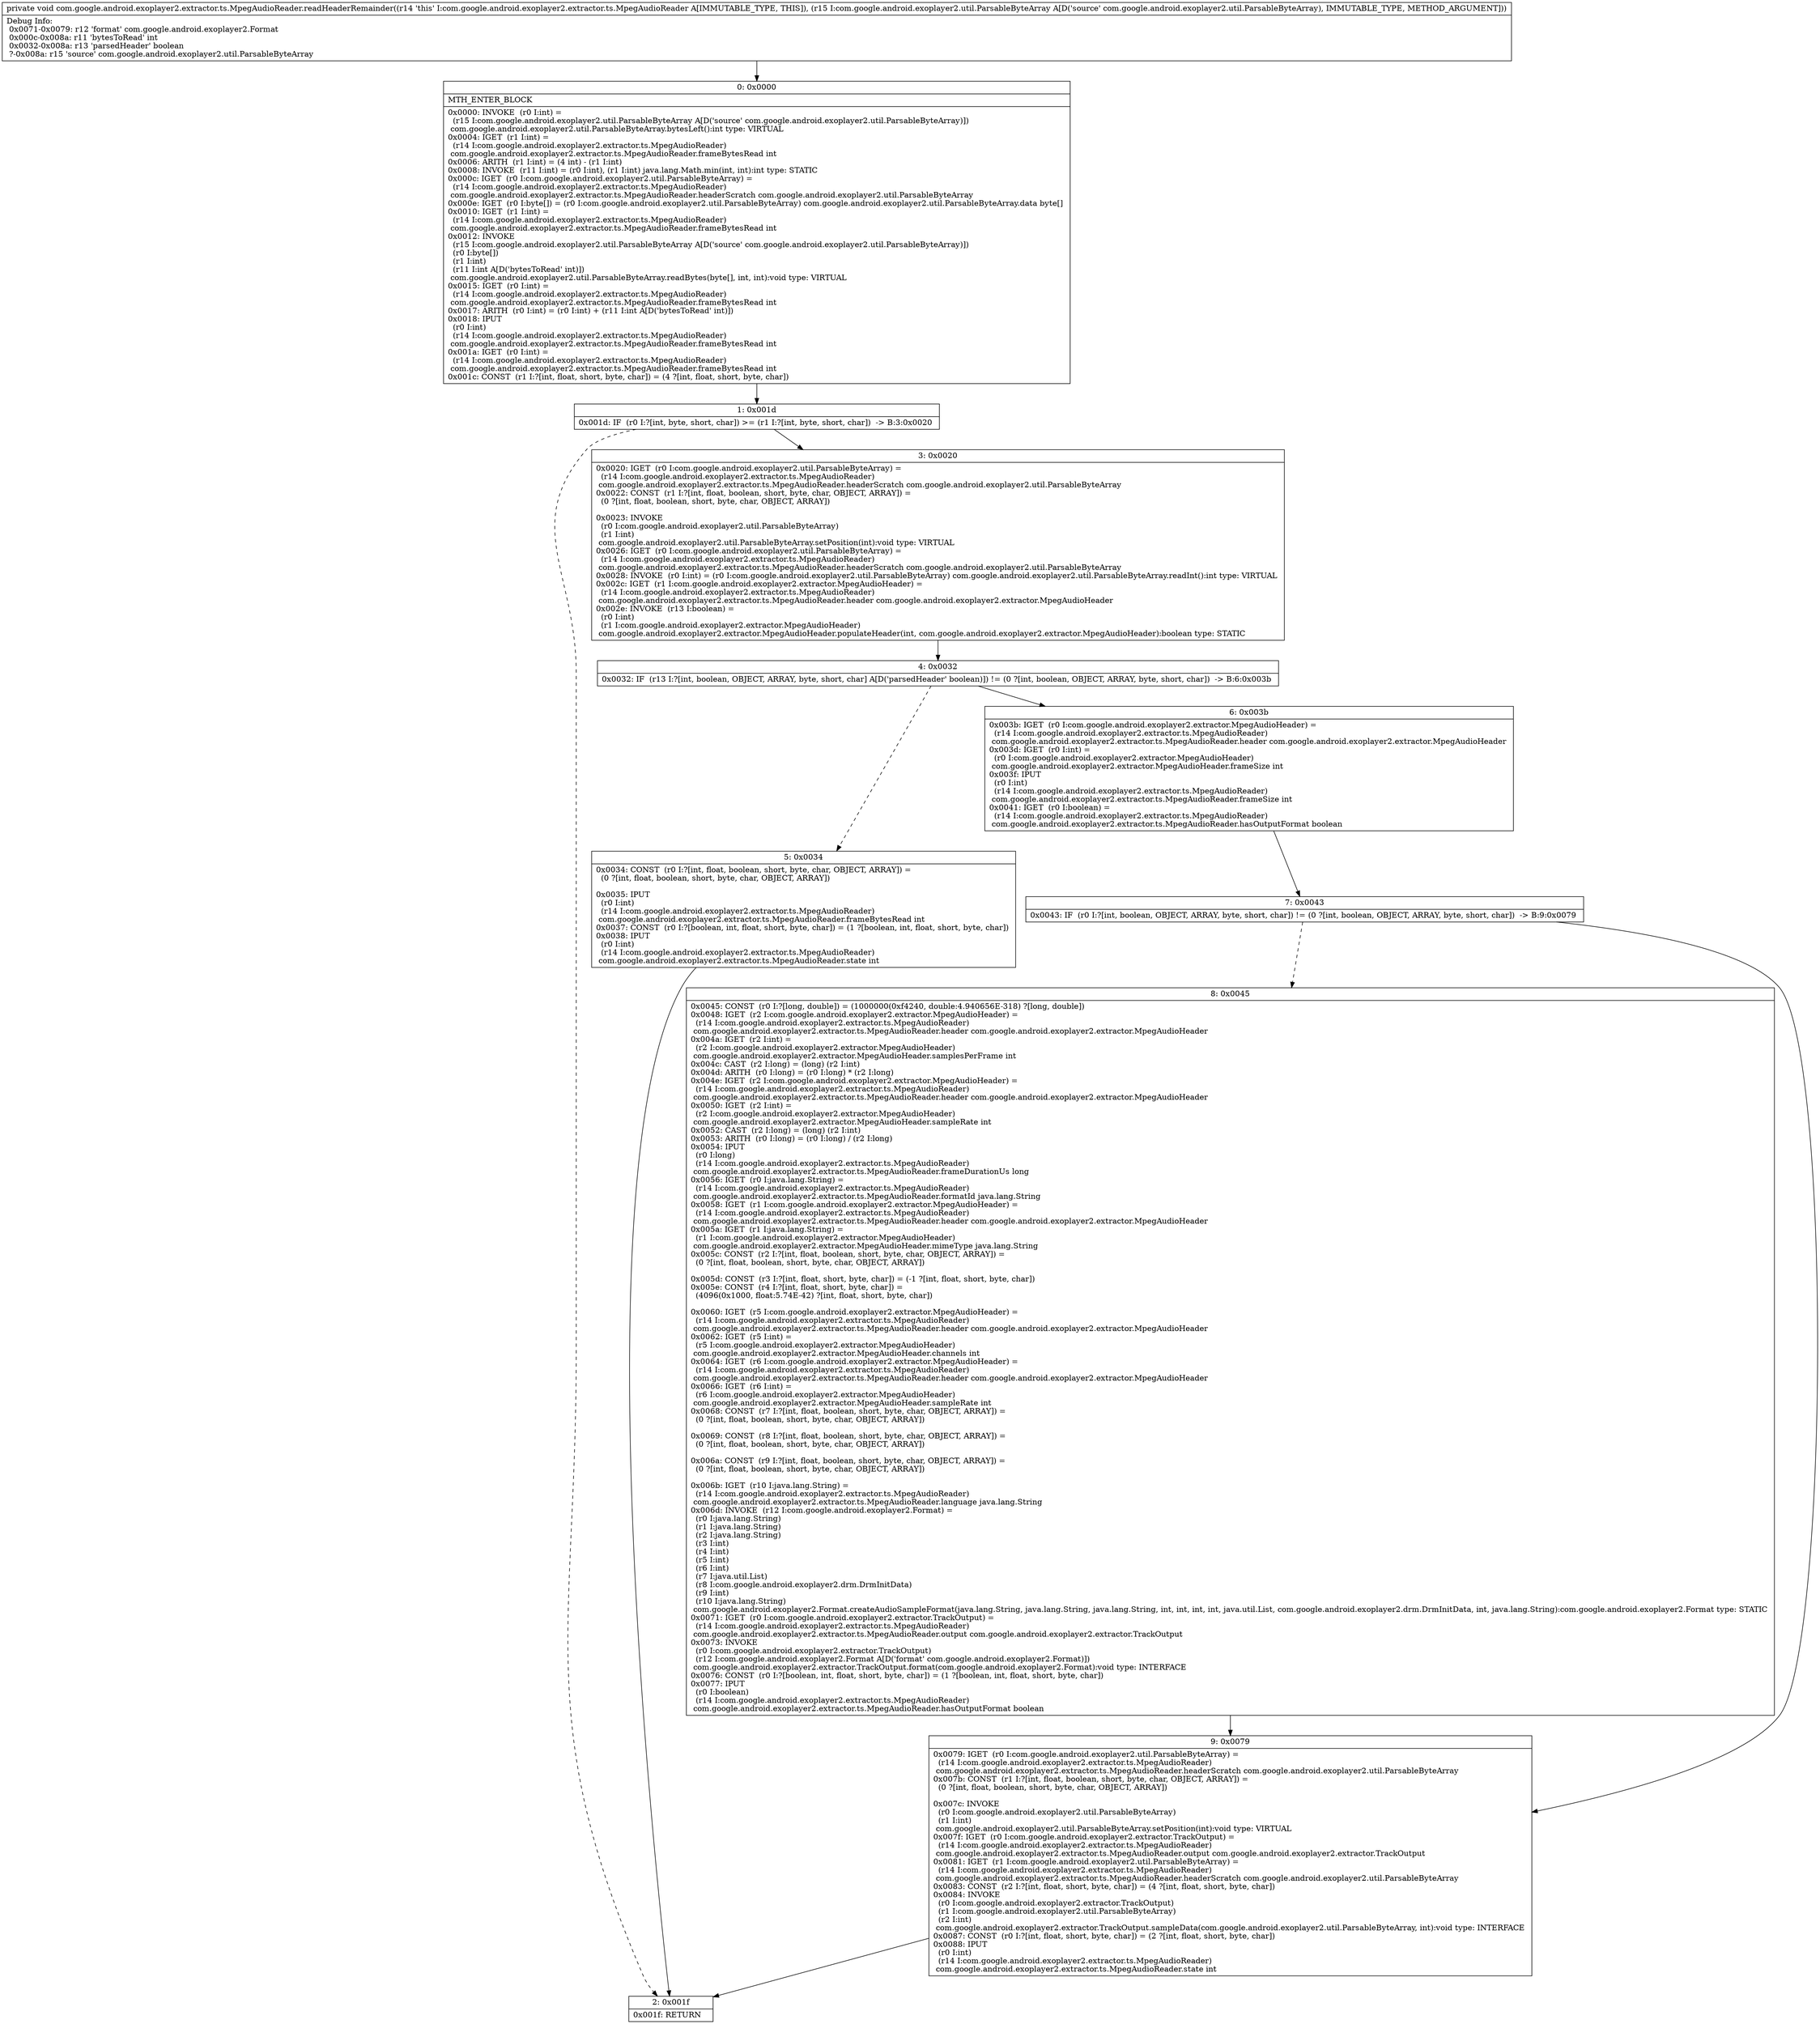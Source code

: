 digraph "CFG forcom.google.android.exoplayer2.extractor.ts.MpegAudioReader.readHeaderRemainder(Lcom\/google\/android\/exoplayer2\/util\/ParsableByteArray;)V" {
Node_0 [shape=record,label="{0\:\ 0x0000|MTH_ENTER_BLOCK\l|0x0000: INVOKE  (r0 I:int) = \l  (r15 I:com.google.android.exoplayer2.util.ParsableByteArray A[D('source' com.google.android.exoplayer2.util.ParsableByteArray)])\l com.google.android.exoplayer2.util.ParsableByteArray.bytesLeft():int type: VIRTUAL \l0x0004: IGET  (r1 I:int) = \l  (r14 I:com.google.android.exoplayer2.extractor.ts.MpegAudioReader)\l com.google.android.exoplayer2.extractor.ts.MpegAudioReader.frameBytesRead int \l0x0006: ARITH  (r1 I:int) = (4 int) \- (r1 I:int) \l0x0008: INVOKE  (r11 I:int) = (r0 I:int), (r1 I:int) java.lang.Math.min(int, int):int type: STATIC \l0x000c: IGET  (r0 I:com.google.android.exoplayer2.util.ParsableByteArray) = \l  (r14 I:com.google.android.exoplayer2.extractor.ts.MpegAudioReader)\l com.google.android.exoplayer2.extractor.ts.MpegAudioReader.headerScratch com.google.android.exoplayer2.util.ParsableByteArray \l0x000e: IGET  (r0 I:byte[]) = (r0 I:com.google.android.exoplayer2.util.ParsableByteArray) com.google.android.exoplayer2.util.ParsableByteArray.data byte[] \l0x0010: IGET  (r1 I:int) = \l  (r14 I:com.google.android.exoplayer2.extractor.ts.MpegAudioReader)\l com.google.android.exoplayer2.extractor.ts.MpegAudioReader.frameBytesRead int \l0x0012: INVOKE  \l  (r15 I:com.google.android.exoplayer2.util.ParsableByteArray A[D('source' com.google.android.exoplayer2.util.ParsableByteArray)])\l  (r0 I:byte[])\l  (r1 I:int)\l  (r11 I:int A[D('bytesToRead' int)])\l com.google.android.exoplayer2.util.ParsableByteArray.readBytes(byte[], int, int):void type: VIRTUAL \l0x0015: IGET  (r0 I:int) = \l  (r14 I:com.google.android.exoplayer2.extractor.ts.MpegAudioReader)\l com.google.android.exoplayer2.extractor.ts.MpegAudioReader.frameBytesRead int \l0x0017: ARITH  (r0 I:int) = (r0 I:int) + (r11 I:int A[D('bytesToRead' int)]) \l0x0018: IPUT  \l  (r0 I:int)\l  (r14 I:com.google.android.exoplayer2.extractor.ts.MpegAudioReader)\l com.google.android.exoplayer2.extractor.ts.MpegAudioReader.frameBytesRead int \l0x001a: IGET  (r0 I:int) = \l  (r14 I:com.google.android.exoplayer2.extractor.ts.MpegAudioReader)\l com.google.android.exoplayer2.extractor.ts.MpegAudioReader.frameBytesRead int \l0x001c: CONST  (r1 I:?[int, float, short, byte, char]) = (4 ?[int, float, short, byte, char]) \l}"];
Node_1 [shape=record,label="{1\:\ 0x001d|0x001d: IF  (r0 I:?[int, byte, short, char]) \>= (r1 I:?[int, byte, short, char])  \-\> B:3:0x0020 \l}"];
Node_2 [shape=record,label="{2\:\ 0x001f|0x001f: RETURN   \l}"];
Node_3 [shape=record,label="{3\:\ 0x0020|0x0020: IGET  (r0 I:com.google.android.exoplayer2.util.ParsableByteArray) = \l  (r14 I:com.google.android.exoplayer2.extractor.ts.MpegAudioReader)\l com.google.android.exoplayer2.extractor.ts.MpegAudioReader.headerScratch com.google.android.exoplayer2.util.ParsableByteArray \l0x0022: CONST  (r1 I:?[int, float, boolean, short, byte, char, OBJECT, ARRAY]) = \l  (0 ?[int, float, boolean, short, byte, char, OBJECT, ARRAY])\l \l0x0023: INVOKE  \l  (r0 I:com.google.android.exoplayer2.util.ParsableByteArray)\l  (r1 I:int)\l com.google.android.exoplayer2.util.ParsableByteArray.setPosition(int):void type: VIRTUAL \l0x0026: IGET  (r0 I:com.google.android.exoplayer2.util.ParsableByteArray) = \l  (r14 I:com.google.android.exoplayer2.extractor.ts.MpegAudioReader)\l com.google.android.exoplayer2.extractor.ts.MpegAudioReader.headerScratch com.google.android.exoplayer2.util.ParsableByteArray \l0x0028: INVOKE  (r0 I:int) = (r0 I:com.google.android.exoplayer2.util.ParsableByteArray) com.google.android.exoplayer2.util.ParsableByteArray.readInt():int type: VIRTUAL \l0x002c: IGET  (r1 I:com.google.android.exoplayer2.extractor.MpegAudioHeader) = \l  (r14 I:com.google.android.exoplayer2.extractor.ts.MpegAudioReader)\l com.google.android.exoplayer2.extractor.ts.MpegAudioReader.header com.google.android.exoplayer2.extractor.MpegAudioHeader \l0x002e: INVOKE  (r13 I:boolean) = \l  (r0 I:int)\l  (r1 I:com.google.android.exoplayer2.extractor.MpegAudioHeader)\l com.google.android.exoplayer2.extractor.MpegAudioHeader.populateHeader(int, com.google.android.exoplayer2.extractor.MpegAudioHeader):boolean type: STATIC \l}"];
Node_4 [shape=record,label="{4\:\ 0x0032|0x0032: IF  (r13 I:?[int, boolean, OBJECT, ARRAY, byte, short, char] A[D('parsedHeader' boolean)]) != (0 ?[int, boolean, OBJECT, ARRAY, byte, short, char])  \-\> B:6:0x003b \l}"];
Node_5 [shape=record,label="{5\:\ 0x0034|0x0034: CONST  (r0 I:?[int, float, boolean, short, byte, char, OBJECT, ARRAY]) = \l  (0 ?[int, float, boolean, short, byte, char, OBJECT, ARRAY])\l \l0x0035: IPUT  \l  (r0 I:int)\l  (r14 I:com.google.android.exoplayer2.extractor.ts.MpegAudioReader)\l com.google.android.exoplayer2.extractor.ts.MpegAudioReader.frameBytesRead int \l0x0037: CONST  (r0 I:?[boolean, int, float, short, byte, char]) = (1 ?[boolean, int, float, short, byte, char]) \l0x0038: IPUT  \l  (r0 I:int)\l  (r14 I:com.google.android.exoplayer2.extractor.ts.MpegAudioReader)\l com.google.android.exoplayer2.extractor.ts.MpegAudioReader.state int \l}"];
Node_6 [shape=record,label="{6\:\ 0x003b|0x003b: IGET  (r0 I:com.google.android.exoplayer2.extractor.MpegAudioHeader) = \l  (r14 I:com.google.android.exoplayer2.extractor.ts.MpegAudioReader)\l com.google.android.exoplayer2.extractor.ts.MpegAudioReader.header com.google.android.exoplayer2.extractor.MpegAudioHeader \l0x003d: IGET  (r0 I:int) = \l  (r0 I:com.google.android.exoplayer2.extractor.MpegAudioHeader)\l com.google.android.exoplayer2.extractor.MpegAudioHeader.frameSize int \l0x003f: IPUT  \l  (r0 I:int)\l  (r14 I:com.google.android.exoplayer2.extractor.ts.MpegAudioReader)\l com.google.android.exoplayer2.extractor.ts.MpegAudioReader.frameSize int \l0x0041: IGET  (r0 I:boolean) = \l  (r14 I:com.google.android.exoplayer2.extractor.ts.MpegAudioReader)\l com.google.android.exoplayer2.extractor.ts.MpegAudioReader.hasOutputFormat boolean \l}"];
Node_7 [shape=record,label="{7\:\ 0x0043|0x0043: IF  (r0 I:?[int, boolean, OBJECT, ARRAY, byte, short, char]) != (0 ?[int, boolean, OBJECT, ARRAY, byte, short, char])  \-\> B:9:0x0079 \l}"];
Node_8 [shape=record,label="{8\:\ 0x0045|0x0045: CONST  (r0 I:?[long, double]) = (1000000(0xf4240, double:4.940656E\-318) ?[long, double]) \l0x0048: IGET  (r2 I:com.google.android.exoplayer2.extractor.MpegAudioHeader) = \l  (r14 I:com.google.android.exoplayer2.extractor.ts.MpegAudioReader)\l com.google.android.exoplayer2.extractor.ts.MpegAudioReader.header com.google.android.exoplayer2.extractor.MpegAudioHeader \l0x004a: IGET  (r2 I:int) = \l  (r2 I:com.google.android.exoplayer2.extractor.MpegAudioHeader)\l com.google.android.exoplayer2.extractor.MpegAudioHeader.samplesPerFrame int \l0x004c: CAST  (r2 I:long) = (long) (r2 I:int) \l0x004d: ARITH  (r0 I:long) = (r0 I:long) * (r2 I:long) \l0x004e: IGET  (r2 I:com.google.android.exoplayer2.extractor.MpegAudioHeader) = \l  (r14 I:com.google.android.exoplayer2.extractor.ts.MpegAudioReader)\l com.google.android.exoplayer2.extractor.ts.MpegAudioReader.header com.google.android.exoplayer2.extractor.MpegAudioHeader \l0x0050: IGET  (r2 I:int) = \l  (r2 I:com.google.android.exoplayer2.extractor.MpegAudioHeader)\l com.google.android.exoplayer2.extractor.MpegAudioHeader.sampleRate int \l0x0052: CAST  (r2 I:long) = (long) (r2 I:int) \l0x0053: ARITH  (r0 I:long) = (r0 I:long) \/ (r2 I:long) \l0x0054: IPUT  \l  (r0 I:long)\l  (r14 I:com.google.android.exoplayer2.extractor.ts.MpegAudioReader)\l com.google.android.exoplayer2.extractor.ts.MpegAudioReader.frameDurationUs long \l0x0056: IGET  (r0 I:java.lang.String) = \l  (r14 I:com.google.android.exoplayer2.extractor.ts.MpegAudioReader)\l com.google.android.exoplayer2.extractor.ts.MpegAudioReader.formatId java.lang.String \l0x0058: IGET  (r1 I:com.google.android.exoplayer2.extractor.MpegAudioHeader) = \l  (r14 I:com.google.android.exoplayer2.extractor.ts.MpegAudioReader)\l com.google.android.exoplayer2.extractor.ts.MpegAudioReader.header com.google.android.exoplayer2.extractor.MpegAudioHeader \l0x005a: IGET  (r1 I:java.lang.String) = \l  (r1 I:com.google.android.exoplayer2.extractor.MpegAudioHeader)\l com.google.android.exoplayer2.extractor.MpegAudioHeader.mimeType java.lang.String \l0x005c: CONST  (r2 I:?[int, float, boolean, short, byte, char, OBJECT, ARRAY]) = \l  (0 ?[int, float, boolean, short, byte, char, OBJECT, ARRAY])\l \l0x005d: CONST  (r3 I:?[int, float, short, byte, char]) = (\-1 ?[int, float, short, byte, char]) \l0x005e: CONST  (r4 I:?[int, float, short, byte, char]) = \l  (4096(0x1000, float:5.74E\-42) ?[int, float, short, byte, char])\l \l0x0060: IGET  (r5 I:com.google.android.exoplayer2.extractor.MpegAudioHeader) = \l  (r14 I:com.google.android.exoplayer2.extractor.ts.MpegAudioReader)\l com.google.android.exoplayer2.extractor.ts.MpegAudioReader.header com.google.android.exoplayer2.extractor.MpegAudioHeader \l0x0062: IGET  (r5 I:int) = \l  (r5 I:com.google.android.exoplayer2.extractor.MpegAudioHeader)\l com.google.android.exoplayer2.extractor.MpegAudioHeader.channels int \l0x0064: IGET  (r6 I:com.google.android.exoplayer2.extractor.MpegAudioHeader) = \l  (r14 I:com.google.android.exoplayer2.extractor.ts.MpegAudioReader)\l com.google.android.exoplayer2.extractor.ts.MpegAudioReader.header com.google.android.exoplayer2.extractor.MpegAudioHeader \l0x0066: IGET  (r6 I:int) = \l  (r6 I:com.google.android.exoplayer2.extractor.MpegAudioHeader)\l com.google.android.exoplayer2.extractor.MpegAudioHeader.sampleRate int \l0x0068: CONST  (r7 I:?[int, float, boolean, short, byte, char, OBJECT, ARRAY]) = \l  (0 ?[int, float, boolean, short, byte, char, OBJECT, ARRAY])\l \l0x0069: CONST  (r8 I:?[int, float, boolean, short, byte, char, OBJECT, ARRAY]) = \l  (0 ?[int, float, boolean, short, byte, char, OBJECT, ARRAY])\l \l0x006a: CONST  (r9 I:?[int, float, boolean, short, byte, char, OBJECT, ARRAY]) = \l  (0 ?[int, float, boolean, short, byte, char, OBJECT, ARRAY])\l \l0x006b: IGET  (r10 I:java.lang.String) = \l  (r14 I:com.google.android.exoplayer2.extractor.ts.MpegAudioReader)\l com.google.android.exoplayer2.extractor.ts.MpegAudioReader.language java.lang.String \l0x006d: INVOKE  (r12 I:com.google.android.exoplayer2.Format) = \l  (r0 I:java.lang.String)\l  (r1 I:java.lang.String)\l  (r2 I:java.lang.String)\l  (r3 I:int)\l  (r4 I:int)\l  (r5 I:int)\l  (r6 I:int)\l  (r7 I:java.util.List)\l  (r8 I:com.google.android.exoplayer2.drm.DrmInitData)\l  (r9 I:int)\l  (r10 I:java.lang.String)\l com.google.android.exoplayer2.Format.createAudioSampleFormat(java.lang.String, java.lang.String, java.lang.String, int, int, int, int, java.util.List, com.google.android.exoplayer2.drm.DrmInitData, int, java.lang.String):com.google.android.exoplayer2.Format type: STATIC \l0x0071: IGET  (r0 I:com.google.android.exoplayer2.extractor.TrackOutput) = \l  (r14 I:com.google.android.exoplayer2.extractor.ts.MpegAudioReader)\l com.google.android.exoplayer2.extractor.ts.MpegAudioReader.output com.google.android.exoplayer2.extractor.TrackOutput \l0x0073: INVOKE  \l  (r0 I:com.google.android.exoplayer2.extractor.TrackOutput)\l  (r12 I:com.google.android.exoplayer2.Format A[D('format' com.google.android.exoplayer2.Format)])\l com.google.android.exoplayer2.extractor.TrackOutput.format(com.google.android.exoplayer2.Format):void type: INTERFACE \l0x0076: CONST  (r0 I:?[boolean, int, float, short, byte, char]) = (1 ?[boolean, int, float, short, byte, char]) \l0x0077: IPUT  \l  (r0 I:boolean)\l  (r14 I:com.google.android.exoplayer2.extractor.ts.MpegAudioReader)\l com.google.android.exoplayer2.extractor.ts.MpegAudioReader.hasOutputFormat boolean \l}"];
Node_9 [shape=record,label="{9\:\ 0x0079|0x0079: IGET  (r0 I:com.google.android.exoplayer2.util.ParsableByteArray) = \l  (r14 I:com.google.android.exoplayer2.extractor.ts.MpegAudioReader)\l com.google.android.exoplayer2.extractor.ts.MpegAudioReader.headerScratch com.google.android.exoplayer2.util.ParsableByteArray \l0x007b: CONST  (r1 I:?[int, float, boolean, short, byte, char, OBJECT, ARRAY]) = \l  (0 ?[int, float, boolean, short, byte, char, OBJECT, ARRAY])\l \l0x007c: INVOKE  \l  (r0 I:com.google.android.exoplayer2.util.ParsableByteArray)\l  (r1 I:int)\l com.google.android.exoplayer2.util.ParsableByteArray.setPosition(int):void type: VIRTUAL \l0x007f: IGET  (r0 I:com.google.android.exoplayer2.extractor.TrackOutput) = \l  (r14 I:com.google.android.exoplayer2.extractor.ts.MpegAudioReader)\l com.google.android.exoplayer2.extractor.ts.MpegAudioReader.output com.google.android.exoplayer2.extractor.TrackOutput \l0x0081: IGET  (r1 I:com.google.android.exoplayer2.util.ParsableByteArray) = \l  (r14 I:com.google.android.exoplayer2.extractor.ts.MpegAudioReader)\l com.google.android.exoplayer2.extractor.ts.MpegAudioReader.headerScratch com.google.android.exoplayer2.util.ParsableByteArray \l0x0083: CONST  (r2 I:?[int, float, short, byte, char]) = (4 ?[int, float, short, byte, char]) \l0x0084: INVOKE  \l  (r0 I:com.google.android.exoplayer2.extractor.TrackOutput)\l  (r1 I:com.google.android.exoplayer2.util.ParsableByteArray)\l  (r2 I:int)\l com.google.android.exoplayer2.extractor.TrackOutput.sampleData(com.google.android.exoplayer2.util.ParsableByteArray, int):void type: INTERFACE \l0x0087: CONST  (r0 I:?[int, float, short, byte, char]) = (2 ?[int, float, short, byte, char]) \l0x0088: IPUT  \l  (r0 I:int)\l  (r14 I:com.google.android.exoplayer2.extractor.ts.MpegAudioReader)\l com.google.android.exoplayer2.extractor.ts.MpegAudioReader.state int \l}"];
MethodNode[shape=record,label="{private void com.google.android.exoplayer2.extractor.ts.MpegAudioReader.readHeaderRemainder((r14 'this' I:com.google.android.exoplayer2.extractor.ts.MpegAudioReader A[IMMUTABLE_TYPE, THIS]), (r15 I:com.google.android.exoplayer2.util.ParsableByteArray A[D('source' com.google.android.exoplayer2.util.ParsableByteArray), IMMUTABLE_TYPE, METHOD_ARGUMENT]))  | Debug Info:\l  0x0071\-0x0079: r12 'format' com.google.android.exoplayer2.Format\l  0x000c\-0x008a: r11 'bytesToRead' int\l  0x0032\-0x008a: r13 'parsedHeader' boolean\l  ?\-0x008a: r15 'source' com.google.android.exoplayer2.util.ParsableByteArray\l}"];
MethodNode -> Node_0;
Node_0 -> Node_1;
Node_1 -> Node_2[style=dashed];
Node_1 -> Node_3;
Node_3 -> Node_4;
Node_4 -> Node_5[style=dashed];
Node_4 -> Node_6;
Node_5 -> Node_2;
Node_6 -> Node_7;
Node_7 -> Node_8[style=dashed];
Node_7 -> Node_9;
Node_8 -> Node_9;
Node_9 -> Node_2;
}

